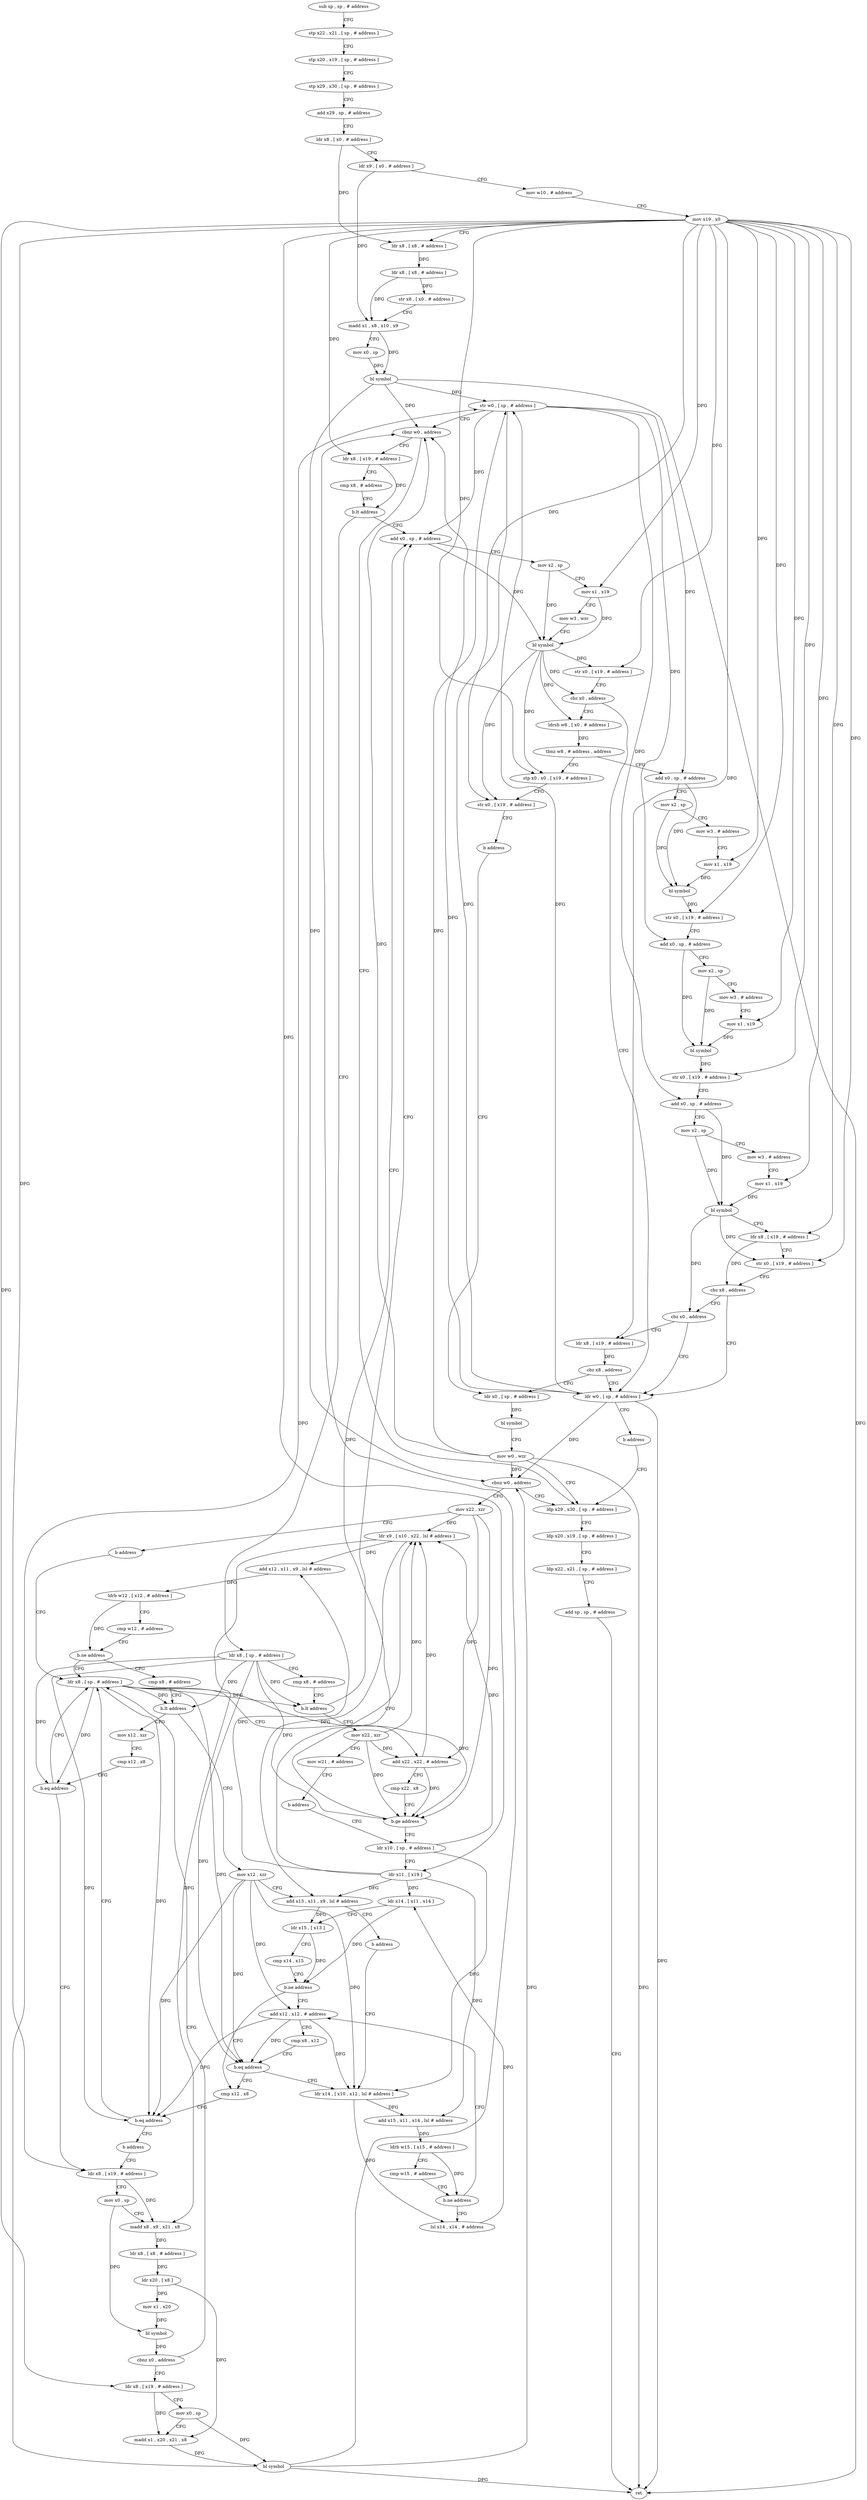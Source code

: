 digraph "func" {
"4223580" [label = "sub sp , sp , # address" ]
"4223584" [label = "stp x22 , x21 , [ sp , # address ]" ]
"4223588" [label = "stp x20 , x19 , [ sp , # address ]" ]
"4223592" [label = "stp x29 , x30 , [ sp , # address ]" ]
"4223596" [label = "add x29 , sp , # address" ]
"4223600" [label = "ldr x8 , [ x0 , # address ]" ]
"4223604" [label = "ldr x9 , [ x0 , # address ]" ]
"4223608" [label = "mov w10 , # address" ]
"4223612" [label = "mov x19 , x0" ]
"4223616" [label = "ldr x8 , [ x8 , # address ]" ]
"4223620" [label = "ldr x8 , [ x8 , # address ]" ]
"4223624" [label = "str x8 , [ x0 , # address ]" ]
"4223628" [label = "madd x1 , x8 , x10 , x9" ]
"4223632" [label = "mov x0 , sp" ]
"4223636" [label = "bl symbol" ]
"4223640" [label = "str w0 , [ sp , # address ]" ]
"4223644" [label = "cbnz w0 , address" ]
"4224036" [label = "ldp x29 , x30 , [ sp , # address ]" ]
"4223648" [label = "ldr x8 , [ x19 , # address ]" ]
"4224040" [label = "ldp x20 , x19 , [ sp , # address ]" ]
"4224044" [label = "ldp x22 , x21 , [ sp , # address ]" ]
"4224048" [label = "add sp , sp , # address" ]
"4224052" [label = "ret" ]
"4223652" [label = "cmp x8 , # address" ]
"4223656" [label = "b.lt address" ]
"4223884" [label = "add x0 , sp , # address" ]
"4223660" [label = "ldr x8 , [ sp , # address ]" ]
"4223888" [label = "mov x2 , sp" ]
"4223892" [label = "mov x1 , x19" ]
"4223896" [label = "mov w3 , wzr" ]
"4223900" [label = "bl symbol" ]
"4223904" [label = "str x0 , [ x19 , # address ]" ]
"4223908" [label = "cbz x0 , address" ]
"4224056" [label = "ldr w0 , [ sp , # address ]" ]
"4223912" [label = "ldrsb w8 , [ x0 , # address ]" ]
"4223664" [label = "cmp x8 , # address" ]
"4223668" [label = "b.lt address" ]
"4223672" [label = "mov x22 , xzr" ]
"4224060" [label = "b address" ]
"4223916" [label = "tbnz w8 , # address , address" ]
"4223932" [label = "add x0 , sp , # address" ]
"4223920" [label = "stp x0 , x0 , [ x19 , # address ]" ]
"4223676" [label = "mov w21 , # address" ]
"4223680" [label = "b address" ]
"4223700" [label = "ldr x10 , [ sp , # address ]" ]
"4223936" [label = "mov x2 , sp" ]
"4223940" [label = "mov w3 , # address" ]
"4223944" [label = "mov x1 , x19" ]
"4223948" [label = "bl symbol" ]
"4223952" [label = "str x0 , [ x19 , # address ]" ]
"4223956" [label = "add x0 , sp , # address" ]
"4223960" [label = "mov x2 , sp" ]
"4223964" [label = "mov w3 , # address" ]
"4223968" [label = "mov x1 , x19" ]
"4223972" [label = "bl symbol" ]
"4223976" [label = "str x0 , [ x19 , # address ]" ]
"4223980" [label = "add x0 , sp , # address" ]
"4223984" [label = "mov x2 , sp" ]
"4223988" [label = "mov w3 , # address" ]
"4223992" [label = "mov x1 , x19" ]
"4223996" [label = "bl symbol" ]
"4224000" [label = "ldr x8 , [ x19 , # address ]" ]
"4224004" [label = "str x0 , [ x19 , # address ]" ]
"4224008" [label = "cbz x8 , address" ]
"4224012" [label = "cbz x0 , address" ]
"4223924" [label = "str x0 , [ x19 , # address ]" ]
"4223928" [label = "b address" ]
"4224024" [label = "ldr x0 , [ sp , # address ]" ]
"4223704" [label = "ldr x11 , [ x19 ]" ]
"4223708" [label = "ldr x9 , [ x10 , x22 , lsl # address ]" ]
"4223712" [label = "add x12 , x11 , x9 , lsl # address" ]
"4223716" [label = "ldrb w12 , [ x12 , # address ]" ]
"4223720" [label = "cmp w12 , # address" ]
"4223724" [label = "b.ne address" ]
"4223684" [label = "ldr x8 , [ sp , # address ]" ]
"4223728" [label = "cmp x8 , # address" ]
"4224016" [label = "ldr x8 , [ x19 , # address ]" ]
"4224028" [label = "bl symbol" ]
"4224032" [label = "mov w0 , wzr" ]
"4223688" [label = "add x22 , x22 , # address" ]
"4223692" [label = "cmp x22 , x8" ]
"4223696" [label = "b.ge address" ]
"4223732" [label = "b.lt address" ]
"4223812" [label = "mov x12 , xzr" ]
"4223736" [label = "mov x12 , xzr" ]
"4224020" [label = "cbz x8 , address" ]
"4223816" [label = "cmp x12 , x8" ]
"4223820" [label = "b.eq address" ]
"4223824" [label = "ldr x8 , [ x19 , # address ]" ]
"4223740" [label = "add x13 , x11 , x9 , lsl # address" ]
"4223744" [label = "b address" ]
"4223760" [label = "ldr x14 , [ x10 , x12 , lsl # address ]" ]
"4223828" [label = "mov x0 , sp" ]
"4223832" [label = "madd x8 , x9 , x21 , x8" ]
"4223836" [label = "ldr x8 , [ x8 , # address ]" ]
"4223840" [label = "ldr x20 , [ x8 ]" ]
"4223844" [label = "mov x1 , x20" ]
"4223848" [label = "bl symbol" ]
"4223852" [label = "cbnz x0 , address" ]
"4223856" [label = "ldr x8 , [ x19 , # address ]" ]
"4223764" [label = "add x15 , x11 , x14 , lsl # address" ]
"4223768" [label = "ldrb w15 , [ x15 , # address ]" ]
"4223772" [label = "cmp w15 , # address" ]
"4223776" [label = "b.ne address" ]
"4223748" [label = "add x12 , x12 , # address" ]
"4223780" [label = "lsl x14 , x14 , # address" ]
"4223860" [label = "mov x0 , sp" ]
"4223864" [label = "madd x1 , x20 , x21 , x8" ]
"4223868" [label = "bl symbol" ]
"4223872" [label = "cbnz w0 , address" ]
"4223876" [label = "mov x22 , xzr" ]
"4223752" [label = "cmp x8 , x12" ]
"4223756" [label = "b.eq address" ]
"4223800" [label = "cmp x12 , x8" ]
"4223784" [label = "ldr x14 , [ x11 , x14 ]" ]
"4223788" [label = "ldr x15 , [ x13 ]" ]
"4223792" [label = "cmp x14 , x15" ]
"4223796" [label = "b.ne address" ]
"4223880" [label = "b address" ]
"4223804" [label = "b.eq address" ]
"4223808" [label = "b address" ]
"4223580" -> "4223584" [ label = "CFG" ]
"4223584" -> "4223588" [ label = "CFG" ]
"4223588" -> "4223592" [ label = "CFG" ]
"4223592" -> "4223596" [ label = "CFG" ]
"4223596" -> "4223600" [ label = "CFG" ]
"4223600" -> "4223604" [ label = "CFG" ]
"4223600" -> "4223616" [ label = "DFG" ]
"4223604" -> "4223608" [ label = "CFG" ]
"4223604" -> "4223628" [ label = "DFG" ]
"4223608" -> "4223612" [ label = "CFG" ]
"4223612" -> "4223616" [ label = "CFG" ]
"4223612" -> "4223648" [ label = "DFG" ]
"4223612" -> "4223892" [ label = "DFG" ]
"4223612" -> "4223904" [ label = "DFG" ]
"4223612" -> "4223944" [ label = "DFG" ]
"4223612" -> "4223952" [ label = "DFG" ]
"4223612" -> "4223968" [ label = "DFG" ]
"4223612" -> "4223976" [ label = "DFG" ]
"4223612" -> "4223992" [ label = "DFG" ]
"4223612" -> "4224000" [ label = "DFG" ]
"4223612" -> "4224004" [ label = "DFG" ]
"4223612" -> "4223920" [ label = "DFG" ]
"4223612" -> "4223924" [ label = "DFG" ]
"4223612" -> "4223704" [ label = "DFG" ]
"4223612" -> "4224016" [ label = "DFG" ]
"4223612" -> "4223824" [ label = "DFG" ]
"4223612" -> "4223856" [ label = "DFG" ]
"4223616" -> "4223620" [ label = "DFG" ]
"4223620" -> "4223624" [ label = "DFG" ]
"4223620" -> "4223628" [ label = "DFG" ]
"4223624" -> "4223628" [ label = "CFG" ]
"4223628" -> "4223632" [ label = "CFG" ]
"4223628" -> "4223636" [ label = "DFG" ]
"4223632" -> "4223636" [ label = "DFG" ]
"4223636" -> "4223640" [ label = "DFG" ]
"4223636" -> "4223644" [ label = "DFG" ]
"4223636" -> "4224052" [ label = "DFG" ]
"4223636" -> "4223872" [ label = "DFG" ]
"4223640" -> "4223644" [ label = "CFG" ]
"4223640" -> "4224056" [ label = "DFG" ]
"4223640" -> "4223884" [ label = "DFG" ]
"4223640" -> "4223932" [ label = "DFG" ]
"4223640" -> "4223956" [ label = "DFG" ]
"4223640" -> "4223980" [ label = "DFG" ]
"4223644" -> "4224036" [ label = "CFG" ]
"4223644" -> "4223648" [ label = "CFG" ]
"4224036" -> "4224040" [ label = "CFG" ]
"4223648" -> "4223652" [ label = "CFG" ]
"4223648" -> "4223656" [ label = "DFG" ]
"4224040" -> "4224044" [ label = "CFG" ]
"4224044" -> "4224048" [ label = "CFG" ]
"4224048" -> "4224052" [ label = "CFG" ]
"4223652" -> "4223656" [ label = "CFG" ]
"4223656" -> "4223884" [ label = "CFG" ]
"4223656" -> "4223660" [ label = "CFG" ]
"4223884" -> "4223888" [ label = "CFG" ]
"4223884" -> "4223900" [ label = "DFG" ]
"4223660" -> "4223664" [ label = "CFG" ]
"4223660" -> "4223668" [ label = "DFG" ]
"4223660" -> "4223696" [ label = "DFG" ]
"4223660" -> "4223732" [ label = "DFG" ]
"4223660" -> "4223820" [ label = "DFG" ]
"4223660" -> "4223756" [ label = "DFG" ]
"4223660" -> "4223804" [ label = "DFG" ]
"4223888" -> "4223892" [ label = "CFG" ]
"4223888" -> "4223900" [ label = "DFG" ]
"4223892" -> "4223896" [ label = "CFG" ]
"4223892" -> "4223900" [ label = "DFG" ]
"4223896" -> "4223900" [ label = "CFG" ]
"4223900" -> "4223904" [ label = "DFG" ]
"4223900" -> "4223908" [ label = "DFG" ]
"4223900" -> "4223912" [ label = "DFG" ]
"4223900" -> "4223920" [ label = "DFG" ]
"4223900" -> "4223924" [ label = "DFG" ]
"4223904" -> "4223908" [ label = "CFG" ]
"4223908" -> "4224056" [ label = "CFG" ]
"4223908" -> "4223912" [ label = "CFG" ]
"4224056" -> "4224060" [ label = "CFG" ]
"4224056" -> "4223640" [ label = "DFG" ]
"4224056" -> "4223644" [ label = "DFG" ]
"4224056" -> "4224052" [ label = "DFG" ]
"4224056" -> "4223872" [ label = "DFG" ]
"4223912" -> "4223916" [ label = "DFG" ]
"4223664" -> "4223668" [ label = "CFG" ]
"4223668" -> "4223884" [ label = "CFG" ]
"4223668" -> "4223672" [ label = "CFG" ]
"4223672" -> "4223676" [ label = "CFG" ]
"4223672" -> "4223708" [ label = "DFG" ]
"4223672" -> "4223688" [ label = "DFG" ]
"4223672" -> "4223696" [ label = "DFG" ]
"4224060" -> "4224036" [ label = "CFG" ]
"4223916" -> "4223932" [ label = "CFG" ]
"4223916" -> "4223920" [ label = "CFG" ]
"4223932" -> "4223936" [ label = "CFG" ]
"4223932" -> "4223948" [ label = "DFG" ]
"4223920" -> "4223924" [ label = "CFG" ]
"4223676" -> "4223680" [ label = "CFG" ]
"4223680" -> "4223700" [ label = "CFG" ]
"4223700" -> "4223704" [ label = "CFG" ]
"4223700" -> "4223708" [ label = "DFG" ]
"4223700" -> "4223760" [ label = "DFG" ]
"4223936" -> "4223940" [ label = "CFG" ]
"4223936" -> "4223948" [ label = "DFG" ]
"4223940" -> "4223944" [ label = "CFG" ]
"4223944" -> "4223948" [ label = "DFG" ]
"4223948" -> "4223952" [ label = "DFG" ]
"4223952" -> "4223956" [ label = "CFG" ]
"4223956" -> "4223960" [ label = "CFG" ]
"4223956" -> "4223972" [ label = "DFG" ]
"4223960" -> "4223964" [ label = "CFG" ]
"4223960" -> "4223972" [ label = "DFG" ]
"4223964" -> "4223968" [ label = "CFG" ]
"4223968" -> "4223972" [ label = "DFG" ]
"4223972" -> "4223976" [ label = "DFG" ]
"4223976" -> "4223980" [ label = "CFG" ]
"4223980" -> "4223984" [ label = "CFG" ]
"4223980" -> "4223996" [ label = "DFG" ]
"4223984" -> "4223988" [ label = "CFG" ]
"4223984" -> "4223996" [ label = "DFG" ]
"4223988" -> "4223992" [ label = "CFG" ]
"4223992" -> "4223996" [ label = "DFG" ]
"4223996" -> "4224000" [ label = "CFG" ]
"4223996" -> "4224004" [ label = "DFG" ]
"4223996" -> "4224012" [ label = "DFG" ]
"4224000" -> "4224004" [ label = "CFG" ]
"4224000" -> "4224008" [ label = "DFG" ]
"4224004" -> "4224008" [ label = "CFG" ]
"4224008" -> "4224056" [ label = "CFG" ]
"4224008" -> "4224012" [ label = "CFG" ]
"4224012" -> "4224056" [ label = "CFG" ]
"4224012" -> "4224016" [ label = "CFG" ]
"4223924" -> "4223928" [ label = "CFG" ]
"4223928" -> "4224024" [ label = "CFG" ]
"4224024" -> "4224028" [ label = "DFG" ]
"4223704" -> "4223708" [ label = "CFG" ]
"4223704" -> "4223712" [ label = "DFG" ]
"4223704" -> "4223740" [ label = "DFG" ]
"4223704" -> "4223764" [ label = "DFG" ]
"4223704" -> "4223784" [ label = "DFG" ]
"4223708" -> "4223712" [ label = "DFG" ]
"4223708" -> "4223740" [ label = "DFG" ]
"4223708" -> "4223832" [ label = "DFG" ]
"4223712" -> "4223716" [ label = "DFG" ]
"4223716" -> "4223720" [ label = "CFG" ]
"4223716" -> "4223724" [ label = "DFG" ]
"4223720" -> "4223724" [ label = "CFG" ]
"4223724" -> "4223684" [ label = "CFG" ]
"4223724" -> "4223728" [ label = "CFG" ]
"4223684" -> "4223688" [ label = "CFG" ]
"4223684" -> "4223668" [ label = "DFG" ]
"4223684" -> "4223696" [ label = "DFG" ]
"4223684" -> "4223732" [ label = "DFG" ]
"4223684" -> "4223820" [ label = "DFG" ]
"4223684" -> "4223756" [ label = "DFG" ]
"4223684" -> "4223804" [ label = "DFG" ]
"4223728" -> "4223732" [ label = "CFG" ]
"4224016" -> "4224020" [ label = "DFG" ]
"4224028" -> "4224032" [ label = "CFG" ]
"4224032" -> "4224036" [ label = "CFG" ]
"4224032" -> "4223640" [ label = "DFG" ]
"4224032" -> "4223644" [ label = "DFG" ]
"4224032" -> "4224052" [ label = "DFG" ]
"4224032" -> "4223872" [ label = "DFG" ]
"4223688" -> "4223692" [ label = "CFG" ]
"4223688" -> "4223708" [ label = "DFG" ]
"4223688" -> "4223696" [ label = "DFG" ]
"4223692" -> "4223696" [ label = "CFG" ]
"4223696" -> "4223884" [ label = "CFG" ]
"4223696" -> "4223700" [ label = "CFG" ]
"4223732" -> "4223812" [ label = "CFG" ]
"4223732" -> "4223736" [ label = "CFG" ]
"4223812" -> "4223816" [ label = "CFG" ]
"4223736" -> "4223740" [ label = "CFG" ]
"4223736" -> "4223760" [ label = "DFG" ]
"4223736" -> "4223748" [ label = "DFG" ]
"4223736" -> "4223756" [ label = "DFG" ]
"4223736" -> "4223804" [ label = "DFG" ]
"4224020" -> "4224056" [ label = "CFG" ]
"4224020" -> "4224024" [ label = "CFG" ]
"4223816" -> "4223820" [ label = "CFG" ]
"4223820" -> "4223684" [ label = "CFG" ]
"4223820" -> "4223824" [ label = "CFG" ]
"4223824" -> "4223828" [ label = "CFG" ]
"4223824" -> "4223832" [ label = "DFG" ]
"4223740" -> "4223744" [ label = "CFG" ]
"4223740" -> "4223788" [ label = "DFG" ]
"4223744" -> "4223760" [ label = "CFG" ]
"4223760" -> "4223764" [ label = "DFG" ]
"4223760" -> "4223780" [ label = "DFG" ]
"4223828" -> "4223832" [ label = "CFG" ]
"4223828" -> "4223848" [ label = "DFG" ]
"4223832" -> "4223836" [ label = "DFG" ]
"4223836" -> "4223840" [ label = "DFG" ]
"4223840" -> "4223844" [ label = "DFG" ]
"4223840" -> "4223864" [ label = "DFG" ]
"4223844" -> "4223848" [ label = "DFG" ]
"4223848" -> "4223852" [ label = "DFG" ]
"4223852" -> "4223684" [ label = "CFG" ]
"4223852" -> "4223856" [ label = "CFG" ]
"4223856" -> "4223860" [ label = "CFG" ]
"4223856" -> "4223864" [ label = "DFG" ]
"4223764" -> "4223768" [ label = "DFG" ]
"4223768" -> "4223772" [ label = "CFG" ]
"4223768" -> "4223776" [ label = "DFG" ]
"4223772" -> "4223776" [ label = "CFG" ]
"4223776" -> "4223748" [ label = "CFG" ]
"4223776" -> "4223780" [ label = "CFG" ]
"4223748" -> "4223752" [ label = "CFG" ]
"4223748" -> "4223760" [ label = "DFG" ]
"4223748" -> "4223756" [ label = "DFG" ]
"4223748" -> "4223804" [ label = "DFG" ]
"4223780" -> "4223784" [ label = "DFG" ]
"4223860" -> "4223864" [ label = "CFG" ]
"4223860" -> "4223868" [ label = "DFG" ]
"4223864" -> "4223868" [ label = "DFG" ]
"4223868" -> "4223872" [ label = "DFG" ]
"4223868" -> "4223640" [ label = "DFG" ]
"4223868" -> "4223644" [ label = "DFG" ]
"4223868" -> "4224052" [ label = "DFG" ]
"4223872" -> "4224036" [ label = "CFG" ]
"4223872" -> "4223876" [ label = "CFG" ]
"4223876" -> "4223880" [ label = "CFG" ]
"4223876" -> "4223708" [ label = "DFG" ]
"4223876" -> "4223688" [ label = "DFG" ]
"4223876" -> "4223696" [ label = "DFG" ]
"4223752" -> "4223756" [ label = "CFG" ]
"4223756" -> "4223800" [ label = "CFG" ]
"4223756" -> "4223760" [ label = "CFG" ]
"4223800" -> "4223804" [ label = "CFG" ]
"4223784" -> "4223788" [ label = "CFG" ]
"4223784" -> "4223796" [ label = "DFG" ]
"4223788" -> "4223792" [ label = "CFG" ]
"4223788" -> "4223796" [ label = "DFG" ]
"4223792" -> "4223796" [ label = "CFG" ]
"4223796" -> "4223748" [ label = "CFG" ]
"4223796" -> "4223800" [ label = "CFG" ]
"4223880" -> "4223684" [ label = "CFG" ]
"4223804" -> "4223684" [ label = "CFG" ]
"4223804" -> "4223808" [ label = "CFG" ]
"4223808" -> "4223824" [ label = "CFG" ]
}
